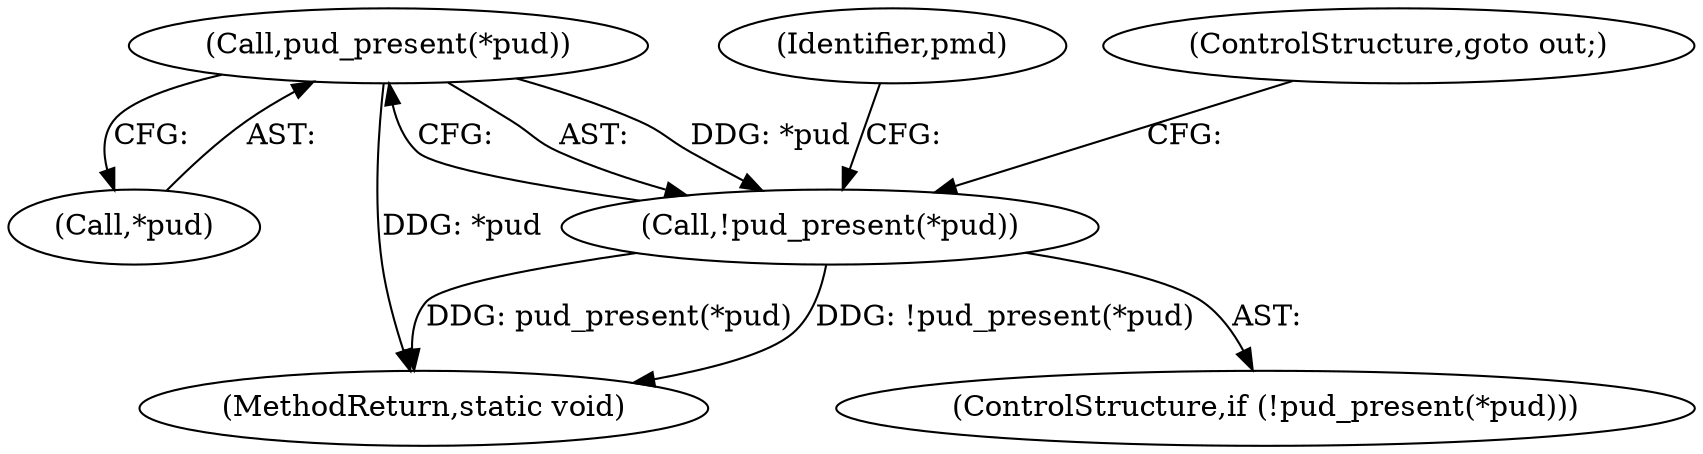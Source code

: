 digraph "0_linux_78f11a255749d09025f54d4e2df4fbcb031530e2@pointer" {
"1000257" [label="(Call,pud_present(*pud))"];
"1000256" [label="(Call,!pud_present(*pud))"];
"1000262" [label="(Identifier,pmd)"];
"1000257" [label="(Call,pud_present(*pud))"];
"1000256" [label="(Call,!pud_present(*pud))"];
"1000258" [label="(Call,*pud)"];
"1000255" [label="(ControlStructure,if (!pud_present(*pud)))"];
"1000448" [label="(MethodReturn,static void)"];
"1000260" [label="(ControlStructure,goto out;)"];
"1000257" -> "1000256"  [label="AST: "];
"1000257" -> "1000258"  [label="CFG: "];
"1000258" -> "1000257"  [label="AST: "];
"1000256" -> "1000257"  [label="CFG: "];
"1000257" -> "1000448"  [label="DDG: *pud"];
"1000257" -> "1000256"  [label="DDG: *pud"];
"1000256" -> "1000255"  [label="AST: "];
"1000260" -> "1000256"  [label="CFG: "];
"1000262" -> "1000256"  [label="CFG: "];
"1000256" -> "1000448"  [label="DDG: pud_present(*pud)"];
"1000256" -> "1000448"  [label="DDG: !pud_present(*pud)"];
}
